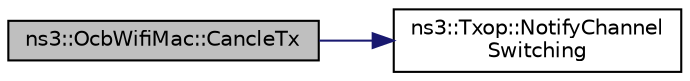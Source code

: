 digraph "ns3::OcbWifiMac::CancleTx"
{
 // LATEX_PDF_SIZE
  edge [fontname="Helvetica",fontsize="10",labelfontname="Helvetica",labelfontsize="10"];
  node [fontname="Helvetica",fontsize="10",shape=record];
  rankdir="LR";
  Node1 [label="ns3::OcbWifiMac::CancleTx",height=0.2,width=0.4,color="black", fillcolor="grey75", style="filled", fontcolor="black",tooltip=" "];
  Node1 -> Node2 [color="midnightblue",fontsize="10",style="solid",fontname="Helvetica"];
  Node2 [label="ns3::Txop::NotifyChannel\lSwitching",height=0.2,width=0.4,color="black", fillcolor="white", style="filled",URL="$classns3_1_1_txop.html#a2e56e9f522419b85bb52ce95dc49133a",tooltip="When a channel switching occurs, enqueued packets are removed."];
}
